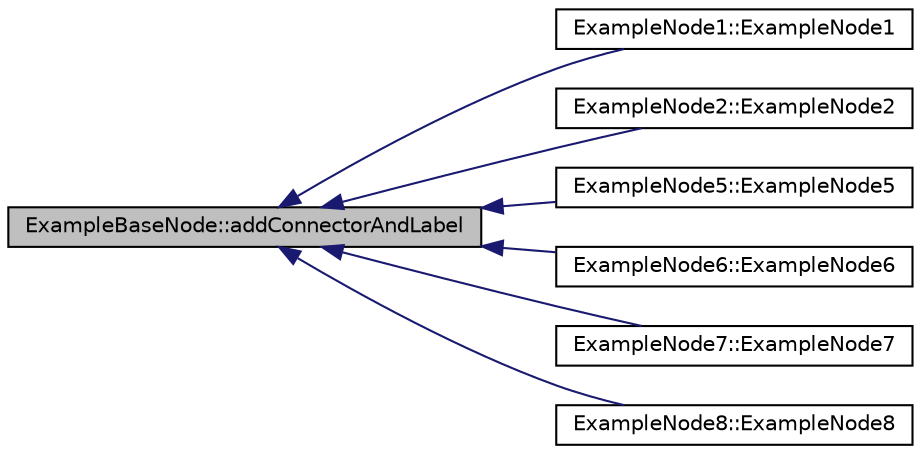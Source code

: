 digraph G
{
  edge [fontname="Helvetica",fontsize="10",labelfontname="Helvetica",labelfontsize="10"];
  node [fontname="Helvetica",fontsize="10",shape=record];
  rankdir="LR";
  Node1 [label="ExampleBaseNode::addConnectorAndLabel",height=0.2,width=0.4,color="black", fillcolor="grey75", style="filled" fontcolor="black"];
  Node1 -> Node2 [dir="back",color="midnightblue",fontsize="10",style="solid",fontname="Helvetica"];
  Node2 [label="ExampleNode1::ExampleNode1",height=0.2,width=0.4,color="black", fillcolor="white", style="filled",URL="$class_example_node1.html#adb4b013bf0e7f0d141bfa5e9e96308ab"];
  Node1 -> Node3 [dir="back",color="midnightblue",fontsize="10",style="solid",fontname="Helvetica"];
  Node3 [label="ExampleNode2::ExampleNode2",height=0.2,width=0.4,color="black", fillcolor="white", style="filled",URL="$class_example_node2.html#af477a75e75b2c4d2444a4e2b365aabd0"];
  Node1 -> Node4 [dir="back",color="midnightblue",fontsize="10",style="solid",fontname="Helvetica"];
  Node4 [label="ExampleNode5::ExampleNode5",height=0.2,width=0.4,color="black", fillcolor="white", style="filled",URL="$class_example_node5.html#a2e32c15ddafd4283c47d0183fed462e5"];
  Node1 -> Node5 [dir="back",color="midnightblue",fontsize="10",style="solid",fontname="Helvetica"];
  Node5 [label="ExampleNode6::ExampleNode6",height=0.2,width=0.4,color="black", fillcolor="white", style="filled",URL="$class_example_node6.html#a143fa56c0215a16e51081088e96843bf"];
  Node1 -> Node6 [dir="back",color="midnightblue",fontsize="10",style="solid",fontname="Helvetica"];
  Node6 [label="ExampleNode7::ExampleNode7",height=0.2,width=0.4,color="black", fillcolor="white", style="filled",URL="$class_example_node7.html#add929a53665eb789ef8d2f0eff072514"];
  Node1 -> Node7 [dir="back",color="midnightblue",fontsize="10",style="solid",fontname="Helvetica"];
  Node7 [label="ExampleNode8::ExampleNode8",height=0.2,width=0.4,color="black", fillcolor="white", style="filled",URL="$class_example_node8.html#a61aa65b0a46cf042715d656e1ff13e49"];
}
